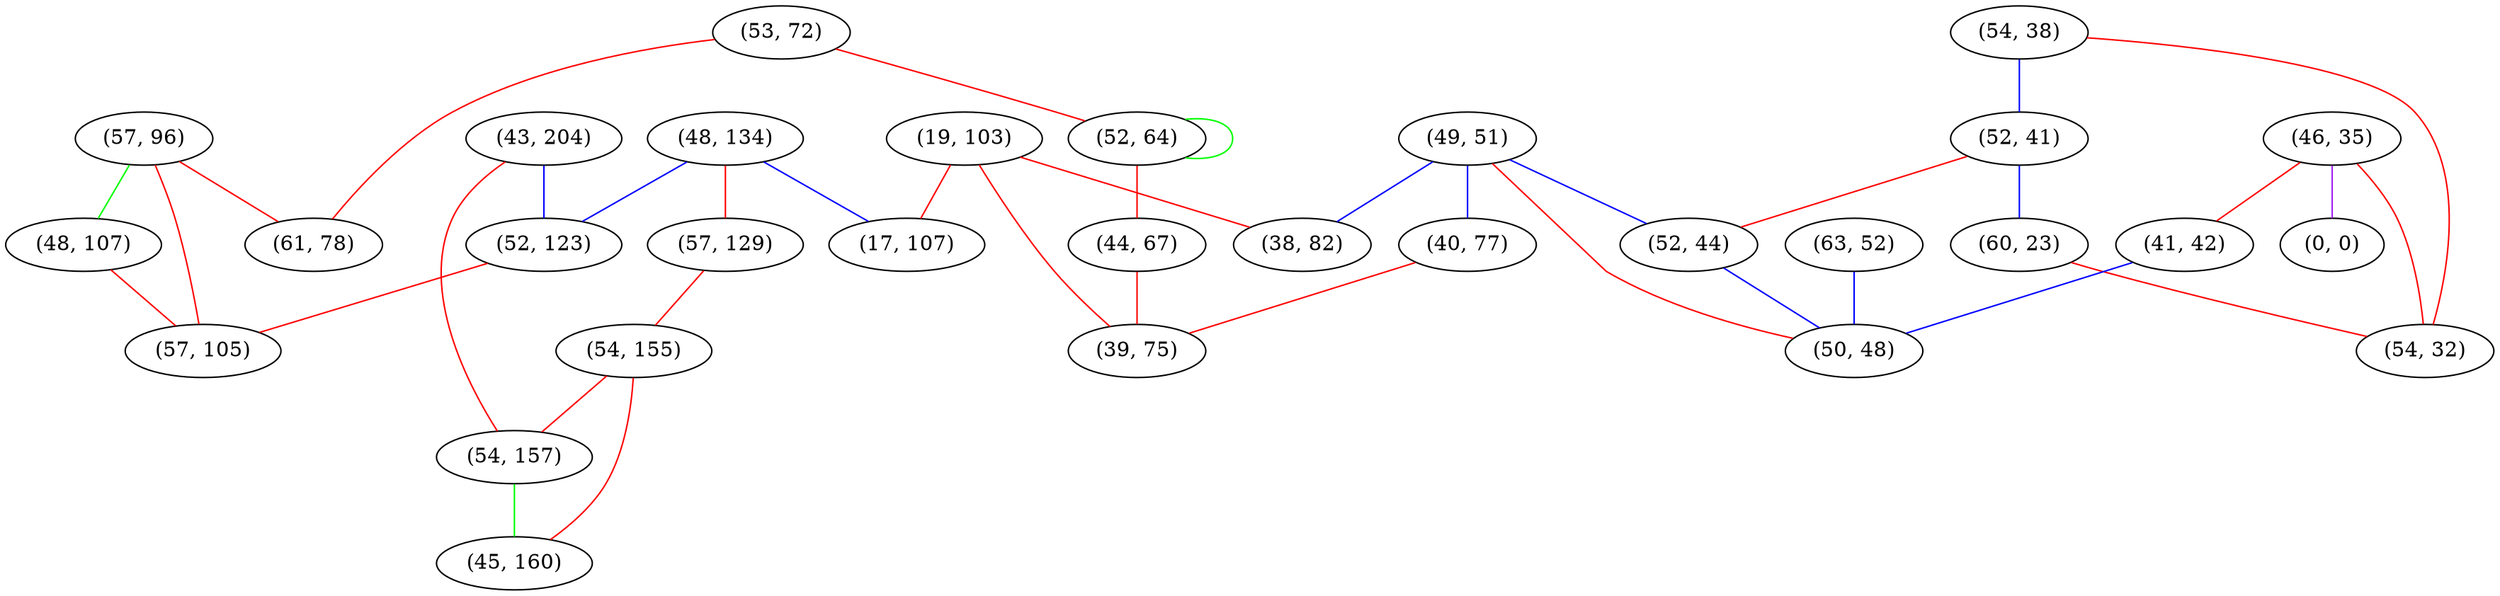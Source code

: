 graph "" {
"(49, 51)";
"(19, 103)";
"(53, 72)";
"(52, 64)";
"(54, 38)";
"(44, 67)";
"(48, 134)";
"(38, 82)";
"(57, 96)";
"(52, 41)";
"(57, 129)";
"(46, 35)";
"(43, 204)";
"(48, 107)";
"(0, 0)";
"(54, 155)";
"(60, 23)";
"(17, 107)";
"(41, 42)";
"(63, 52)";
"(52, 44)";
"(61, 78)";
"(54, 32)";
"(40, 77)";
"(50, 48)";
"(52, 123)";
"(54, 157)";
"(39, 75)";
"(57, 105)";
"(45, 160)";
"(49, 51)" -- "(50, 48)"  [color=red, key=0, weight=1];
"(49, 51)" -- "(38, 82)"  [color=blue, key=0, weight=3];
"(49, 51)" -- "(40, 77)"  [color=blue, key=0, weight=3];
"(49, 51)" -- "(52, 44)"  [color=blue, key=0, weight=3];
"(19, 103)" -- "(39, 75)"  [color=red, key=0, weight=1];
"(19, 103)" -- "(17, 107)"  [color=red, key=0, weight=1];
"(19, 103)" -- "(38, 82)"  [color=red, key=0, weight=1];
"(53, 72)" -- "(61, 78)"  [color=red, key=0, weight=1];
"(53, 72)" -- "(52, 64)"  [color=red, key=0, weight=1];
"(52, 64)" -- "(44, 67)"  [color=red, key=0, weight=1];
"(52, 64)" -- "(52, 64)"  [color=green, key=0, weight=2];
"(54, 38)" -- "(52, 41)"  [color=blue, key=0, weight=3];
"(54, 38)" -- "(54, 32)"  [color=red, key=0, weight=1];
"(44, 67)" -- "(39, 75)"  [color=red, key=0, weight=1];
"(48, 134)" -- "(17, 107)"  [color=blue, key=0, weight=3];
"(48, 134)" -- "(57, 129)"  [color=red, key=0, weight=1];
"(48, 134)" -- "(52, 123)"  [color=blue, key=0, weight=3];
"(57, 96)" -- "(61, 78)"  [color=red, key=0, weight=1];
"(57, 96)" -- "(48, 107)"  [color=green, key=0, weight=2];
"(57, 96)" -- "(57, 105)"  [color=red, key=0, weight=1];
"(52, 41)" -- "(60, 23)"  [color=blue, key=0, weight=3];
"(52, 41)" -- "(52, 44)"  [color=red, key=0, weight=1];
"(57, 129)" -- "(54, 155)"  [color=red, key=0, weight=1];
"(46, 35)" -- "(41, 42)"  [color=red, key=0, weight=1];
"(46, 35)" -- "(0, 0)"  [color=purple, key=0, weight=4];
"(46, 35)" -- "(54, 32)"  [color=red, key=0, weight=1];
"(43, 204)" -- "(52, 123)"  [color=blue, key=0, weight=3];
"(43, 204)" -- "(54, 157)"  [color=red, key=0, weight=1];
"(48, 107)" -- "(57, 105)"  [color=red, key=0, weight=1];
"(54, 155)" -- "(54, 157)"  [color=red, key=0, weight=1];
"(54, 155)" -- "(45, 160)"  [color=red, key=0, weight=1];
"(60, 23)" -- "(54, 32)"  [color=red, key=0, weight=1];
"(41, 42)" -- "(50, 48)"  [color=blue, key=0, weight=3];
"(63, 52)" -- "(50, 48)"  [color=blue, key=0, weight=3];
"(52, 44)" -- "(50, 48)"  [color=blue, key=0, weight=3];
"(40, 77)" -- "(39, 75)"  [color=red, key=0, weight=1];
"(52, 123)" -- "(57, 105)"  [color=red, key=0, weight=1];
"(54, 157)" -- "(45, 160)"  [color=green, key=0, weight=2];
}
